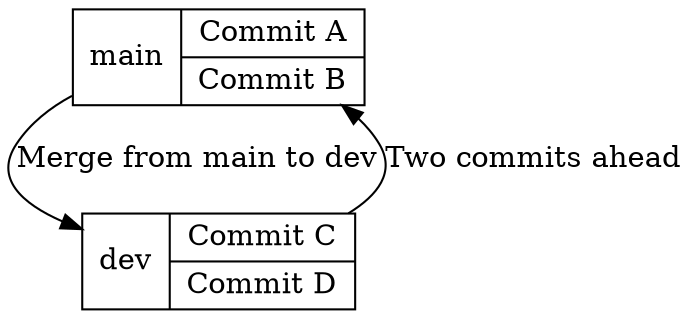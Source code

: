 digraph G {
    rankdir=TB;
    node [shape=record];
    main [label="main | { Commit A | Commit B }"];
    dev [label="dev | { Commit C | Commit D }"];

    main -> dev [label="Merge from main to dev"];
    dev -> main [label="Two commits ahead"];
}